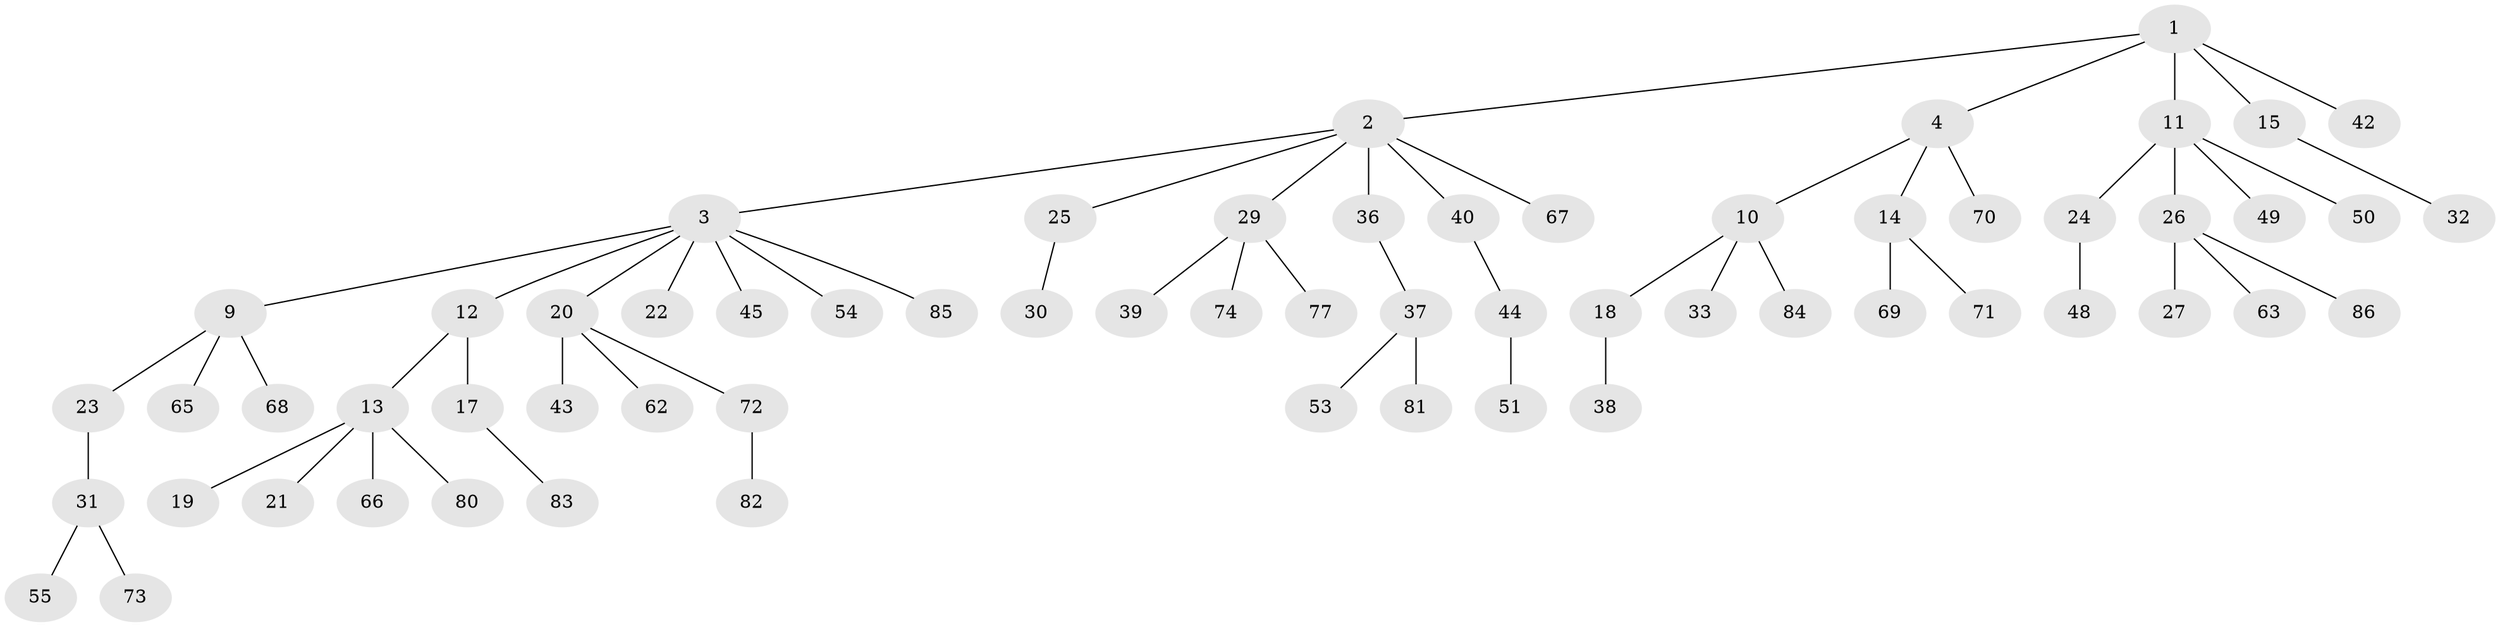 // original degree distribution, {5: 0.044444444444444446, 7: 0.011111111111111112, 4: 0.06666666666666667, 3: 0.16666666666666666, 2: 0.14444444444444443, 6: 0.011111111111111112, 1: 0.5555555555555556}
// Generated by graph-tools (version 1.1) at 2025/11/02/27/25 16:11:29]
// undirected, 63 vertices, 62 edges
graph export_dot {
graph [start="1"]
  node [color=gray90,style=filled];
  1 [super="+8"];
  2 [super="+5"];
  3 [super="+6"];
  4 [super="+7"];
  9 [super="+16"];
  10 [super="+75"];
  11 [super="+28"];
  12;
  13 [super="+35"];
  14 [super="+56"];
  15;
  17 [super="+88"];
  18 [super="+76"];
  19;
  20 [super="+41"];
  21;
  22;
  23 [super="+90"];
  24 [super="+46"];
  25 [super="+78"];
  26 [super="+34"];
  27;
  29 [super="+61"];
  30;
  31 [super="+60"];
  32;
  33;
  36;
  37 [super="+52"];
  38;
  39;
  40 [super="+58"];
  42 [super="+59"];
  43;
  44 [super="+57"];
  45 [super="+47"];
  48;
  49;
  50;
  51 [super="+64"];
  53;
  54;
  55;
  62;
  63;
  65;
  66;
  67 [super="+87"];
  68;
  69;
  70;
  71;
  72 [super="+89"];
  73;
  74;
  77 [super="+79"];
  80;
  81;
  82;
  83;
  84;
  85;
  86;
  1 -- 2;
  1 -- 4;
  1 -- 11;
  1 -- 42;
  1 -- 15;
  2 -- 3;
  2 -- 25;
  2 -- 40;
  2 -- 67;
  2 -- 36;
  2 -- 29;
  3 -- 20;
  3 -- 22;
  3 -- 45;
  3 -- 54;
  3 -- 85;
  3 -- 9;
  3 -- 12;
  4 -- 14;
  4 -- 70;
  4 -- 10;
  9 -- 23;
  9 -- 65;
  9 -- 68;
  10 -- 18;
  10 -- 33;
  10 -- 84;
  11 -- 24;
  11 -- 26;
  11 -- 49;
  11 -- 50;
  12 -- 13;
  12 -- 17;
  13 -- 19;
  13 -- 21;
  13 -- 66;
  13 -- 80;
  14 -- 69;
  14 -- 71;
  15 -- 32;
  17 -- 83;
  18 -- 38;
  20 -- 72;
  20 -- 43;
  20 -- 62;
  23 -- 31;
  24 -- 48;
  25 -- 30;
  26 -- 27;
  26 -- 63;
  26 -- 86;
  29 -- 39;
  29 -- 74;
  29 -- 77;
  31 -- 55;
  31 -- 73;
  36 -- 37;
  37 -- 53;
  37 -- 81;
  40 -- 44;
  44 -- 51;
  72 -- 82;
}

